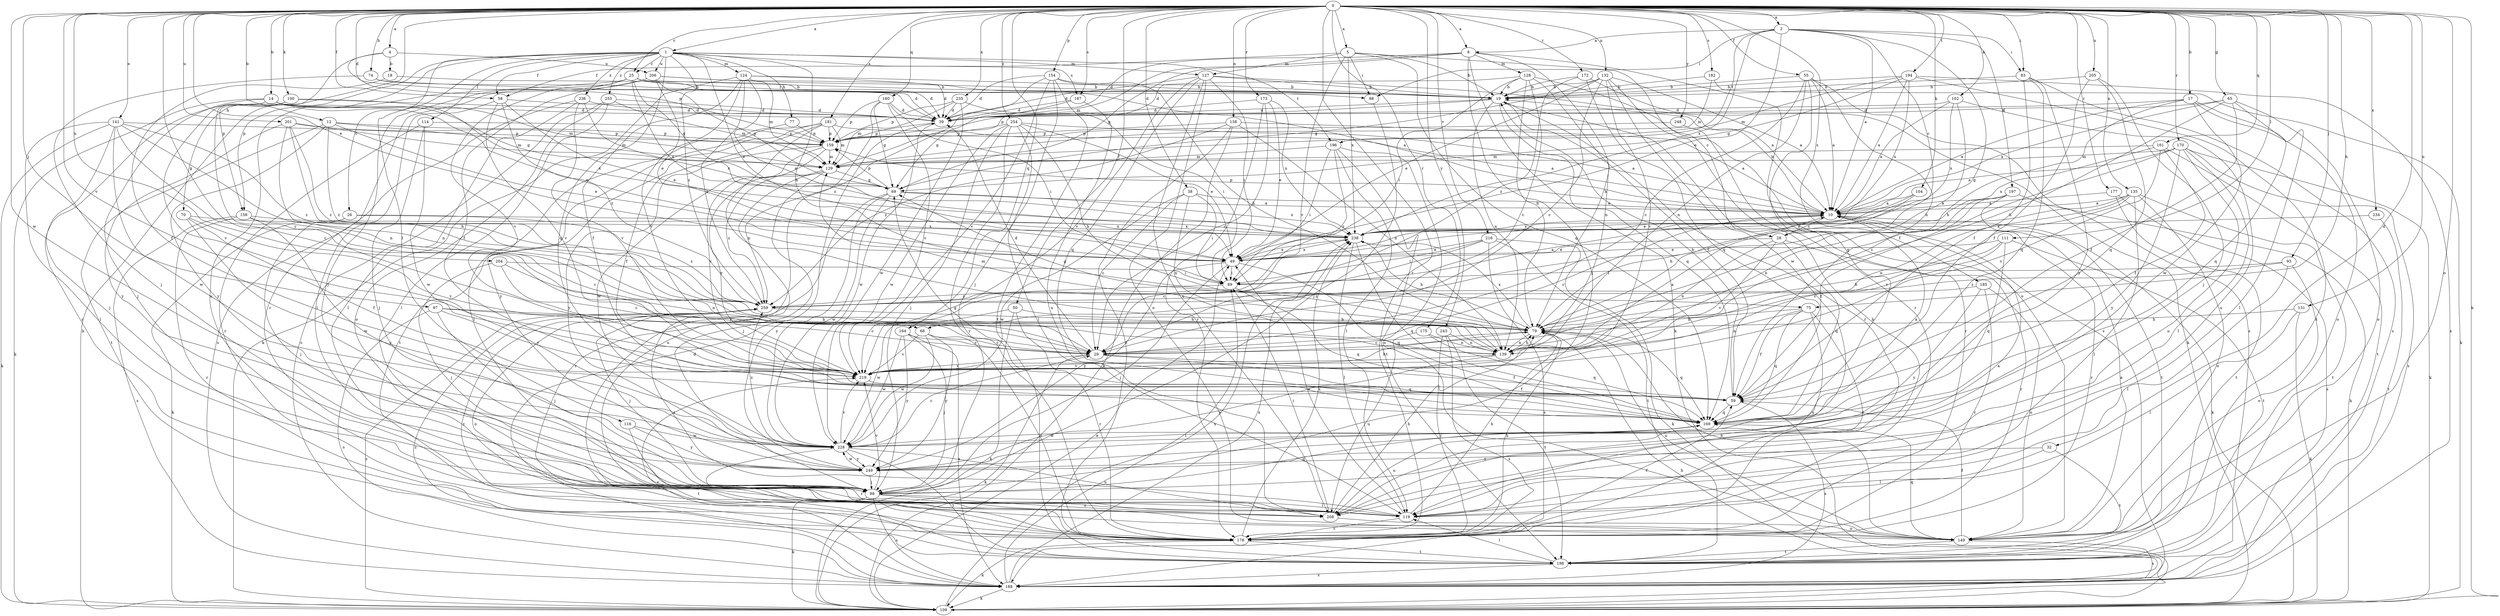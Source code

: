 strict digraph  {
0;
1;
2;
4;
5;
8;
10;
12;
14;
17;
18;
19;
25;
26;
28;
29;
32;
38;
39;
49;
50;
55;
58;
59;
65;
68;
69;
70;
74;
75;
77;
79;
83;
88;
89;
93;
97;
98;
100;
102;
104;
109;
111;
114;
116;
119;
124;
127;
128;
129;
131;
132;
135;
138;
139;
141;
149;
154;
158;
159;
160;
161;
164;
169;
170;
172;
173;
175;
177;
178;
181;
182;
185;
187;
188;
194;
196;
197;
198;
201;
204;
205;
206;
208;
216;
219;
228;
234;
235;
236;
238;
243;
248;
249;
254;
255;
259;
0 -> 1  [label=a];
0 -> 2  [label=a];
0 -> 4  [label=a];
0 -> 5  [label=a];
0 -> 8  [label=a];
0 -> 12  [label=b];
0 -> 14  [label=b];
0 -> 17  [label=b];
0 -> 25  [label=c];
0 -> 32  [label=d];
0 -> 38  [label=d];
0 -> 39  [label=d];
0 -> 49  [label=e];
0 -> 50  [label=f];
0 -> 55  [label=f];
0 -> 58  [label=f];
0 -> 65  [label=g];
0 -> 68  [label=g];
0 -> 70  [label=h];
0 -> 74  [label=h];
0 -> 75  [label=h];
0 -> 83  [label=i];
0 -> 93  [label=j];
0 -> 97  [label=j];
0 -> 100  [label=k];
0 -> 102  [label=k];
0 -> 104  [label=k];
0 -> 109  [label=k];
0 -> 111  [label=l];
0 -> 131  [label=n];
0 -> 132  [label=n];
0 -> 135  [label=n];
0 -> 138  [label=n];
0 -> 141  [label=o];
0 -> 149  [label=o];
0 -> 154  [label=p];
0 -> 160  [label=q];
0 -> 161  [label=q];
0 -> 164  [label=q];
0 -> 170  [label=r];
0 -> 172  [label=r];
0 -> 173  [label=r];
0 -> 175  [label=r];
0 -> 177  [label=r];
0 -> 178  [label=r];
0 -> 181  [label=s];
0 -> 182  [label=s];
0 -> 185  [label=s];
0 -> 187  [label=s];
0 -> 194  [label=t];
0 -> 201  [label=u];
0 -> 204  [label=u];
0 -> 205  [label=u];
0 -> 216  [label=v];
0 -> 219  [label=v];
0 -> 228  [label=w];
0 -> 234  [label=x];
0 -> 235  [label=x];
0 -> 243  [label=y];
0 -> 248  [label=y];
0 -> 254  [label=z];
1 -> 25  [label=c];
1 -> 26  [label=c];
1 -> 49  [label=e];
1 -> 58  [label=f];
1 -> 75  [label=h];
1 -> 77  [label=h];
1 -> 109  [label=k];
1 -> 114  [label=l];
1 -> 116  [label=l];
1 -> 124  [label=m];
1 -> 127  [label=m];
1 -> 158  [label=p];
1 -> 169  [label=q];
1 -> 187  [label=s];
1 -> 196  [label=t];
1 -> 206  [label=u];
1 -> 236  [label=x];
1 -> 255  [label=z];
1 -> 259  [label=z];
2 -> 8  [label=a];
2 -> 10  [label=a];
2 -> 28  [label=c];
2 -> 49  [label=e];
2 -> 68  [label=g];
2 -> 83  [label=i];
2 -> 88  [label=i];
2 -> 196  [label=t];
2 -> 197  [label=t];
2 -> 238  [label=x];
4 -> 18  [label=b];
4 -> 158  [label=p];
4 -> 159  [label=p];
4 -> 206  [label=u];
5 -> 19  [label=b];
5 -> 28  [label=c];
5 -> 58  [label=f];
5 -> 88  [label=i];
5 -> 127  [label=m];
5 -> 169  [label=q];
5 -> 219  [label=v];
5 -> 238  [label=x];
8 -> 39  [label=d];
8 -> 69  [label=g];
8 -> 79  [label=h];
8 -> 98  [label=j];
8 -> 109  [label=k];
8 -> 128  [label=m];
8 -> 129  [label=m];
8 -> 149  [label=o];
10 -> 19  [label=b];
10 -> 28  [label=c];
10 -> 29  [label=c];
10 -> 109  [label=k];
10 -> 159  [label=p];
10 -> 178  [label=r];
10 -> 238  [label=x];
12 -> 49  [label=e];
12 -> 129  [label=m];
12 -> 159  [label=p];
12 -> 198  [label=t];
12 -> 249  [label=y];
12 -> 259  [label=z];
14 -> 29  [label=c];
14 -> 39  [label=d];
14 -> 49  [label=e];
14 -> 69  [label=g];
14 -> 98  [label=j];
14 -> 109  [label=k];
14 -> 129  [label=m];
17 -> 10  [label=a];
17 -> 39  [label=d];
17 -> 79  [label=h];
17 -> 119  [label=l];
17 -> 149  [label=o];
17 -> 228  [label=w];
18 -> 19  [label=b];
18 -> 59  [label=f];
19 -> 39  [label=d];
19 -> 59  [label=f];
19 -> 139  [label=n];
19 -> 159  [label=p];
19 -> 169  [label=q];
19 -> 178  [label=r];
25 -> 19  [label=b];
25 -> 39  [label=d];
25 -> 69  [label=g];
25 -> 88  [label=i];
25 -> 98  [label=j];
25 -> 208  [label=u];
25 -> 219  [label=v];
25 -> 238  [label=x];
26 -> 98  [label=j];
26 -> 109  [label=k];
26 -> 238  [label=x];
26 -> 259  [label=z];
28 -> 49  [label=e];
28 -> 139  [label=n];
28 -> 169  [label=q];
28 -> 178  [label=r];
28 -> 219  [label=v];
29 -> 39  [label=d];
29 -> 59  [label=f];
29 -> 109  [label=k];
29 -> 169  [label=q];
29 -> 219  [label=v];
32 -> 119  [label=l];
32 -> 198  [label=t];
32 -> 249  [label=y];
38 -> 10  [label=a];
38 -> 29  [label=c];
38 -> 89  [label=i];
38 -> 139  [label=n];
38 -> 228  [label=w];
39 -> 159  [label=p];
39 -> 228  [label=w];
49 -> 89  [label=i];
49 -> 98  [label=j];
49 -> 169  [label=q];
49 -> 238  [label=x];
49 -> 249  [label=y];
50 -> 79  [label=h];
50 -> 109  [label=k];
50 -> 178  [label=r];
50 -> 228  [label=w];
55 -> 10  [label=a];
55 -> 19  [label=b];
55 -> 29  [label=c];
55 -> 59  [label=f];
55 -> 139  [label=n];
55 -> 169  [label=q];
55 -> 188  [label=s];
58 -> 39  [label=d];
58 -> 49  [label=e];
58 -> 119  [label=l];
58 -> 219  [label=v];
58 -> 259  [label=z];
59 -> 19  [label=b];
59 -> 169  [label=q];
59 -> 188  [label=s];
65 -> 10  [label=a];
65 -> 39  [label=d];
65 -> 59  [label=f];
65 -> 79  [label=h];
65 -> 149  [label=o];
65 -> 169  [label=q];
68 -> 29  [label=c];
68 -> 178  [label=r];
68 -> 219  [label=v];
68 -> 228  [label=w];
68 -> 249  [label=y];
69 -> 10  [label=a];
69 -> 159  [label=p];
69 -> 178  [label=r];
69 -> 228  [label=w];
69 -> 238  [label=x];
69 -> 249  [label=y];
70 -> 59  [label=f];
70 -> 219  [label=v];
70 -> 228  [label=w];
70 -> 238  [label=x];
74 -> 19  [label=b];
74 -> 39  [label=d];
74 -> 98  [label=j];
75 -> 59  [label=f];
75 -> 79  [label=h];
75 -> 119  [label=l];
75 -> 139  [label=n];
75 -> 169  [label=q];
75 -> 208  [label=u];
77 -> 119  [label=l];
77 -> 159  [label=p];
79 -> 29  [label=c];
79 -> 69  [label=g];
79 -> 139  [label=n];
79 -> 149  [label=o];
79 -> 169  [label=q];
79 -> 238  [label=x];
83 -> 19  [label=b];
83 -> 59  [label=f];
83 -> 169  [label=q];
83 -> 188  [label=s];
83 -> 249  [label=y];
88 -> 98  [label=j];
89 -> 10  [label=a];
89 -> 169  [label=q];
89 -> 259  [label=z];
93 -> 89  [label=i];
93 -> 119  [label=l];
93 -> 149  [label=o];
93 -> 259  [label=z];
97 -> 29  [label=c];
97 -> 79  [label=h];
97 -> 98  [label=j];
97 -> 188  [label=s];
97 -> 219  [label=v];
98 -> 109  [label=k];
98 -> 119  [label=l];
98 -> 169  [label=q];
98 -> 188  [label=s];
98 -> 208  [label=u];
98 -> 219  [label=v];
100 -> 39  [label=d];
100 -> 178  [label=r];
100 -> 219  [label=v];
100 -> 238  [label=x];
102 -> 10  [label=a];
102 -> 39  [label=d];
102 -> 79  [label=h];
102 -> 208  [label=u];
102 -> 238  [label=x];
104 -> 10  [label=a];
104 -> 49  [label=e];
104 -> 79  [label=h];
109 -> 49  [label=e];
109 -> 79  [label=h];
109 -> 238  [label=x];
109 -> 259  [label=z];
111 -> 29  [label=c];
111 -> 49  [label=e];
111 -> 79  [label=h];
111 -> 169  [label=q];
111 -> 198  [label=t];
114 -> 98  [label=j];
114 -> 159  [label=p];
114 -> 178  [label=r];
114 -> 228  [label=w];
116 -> 198  [label=t];
116 -> 228  [label=w];
116 -> 249  [label=y];
119 -> 49  [label=e];
119 -> 79  [label=h];
119 -> 178  [label=r];
119 -> 259  [label=z];
124 -> 10  [label=a];
124 -> 19  [label=b];
124 -> 49  [label=e];
124 -> 59  [label=f];
124 -> 109  [label=k];
124 -> 129  [label=m];
124 -> 219  [label=v];
124 -> 259  [label=z];
127 -> 10  [label=a];
127 -> 19  [label=b];
127 -> 39  [label=d];
127 -> 89  [label=i];
127 -> 149  [label=o];
127 -> 169  [label=q];
127 -> 208  [label=u];
127 -> 219  [label=v];
128 -> 19  [label=b];
128 -> 29  [label=c];
128 -> 39  [label=d];
128 -> 79  [label=h];
128 -> 89  [label=i];
128 -> 139  [label=n];
128 -> 188  [label=s];
129 -> 69  [label=g];
129 -> 98  [label=j];
129 -> 208  [label=u];
129 -> 219  [label=v];
129 -> 259  [label=z];
131 -> 79  [label=h];
131 -> 109  [label=k];
131 -> 119  [label=l];
132 -> 10  [label=a];
132 -> 19  [label=b];
132 -> 29  [label=c];
132 -> 49  [label=e];
132 -> 69  [label=g];
132 -> 178  [label=r];
132 -> 219  [label=v];
132 -> 228  [label=w];
135 -> 10  [label=a];
135 -> 49  [label=e];
135 -> 119  [label=l];
135 -> 139  [label=n];
135 -> 149  [label=o];
135 -> 198  [label=t];
135 -> 219  [label=v];
138 -> 10  [label=a];
138 -> 109  [label=k];
138 -> 139  [label=n];
138 -> 159  [label=p];
138 -> 198  [label=t];
138 -> 259  [label=z];
139 -> 10  [label=a];
139 -> 79  [label=h];
139 -> 129  [label=m];
139 -> 219  [label=v];
139 -> 249  [label=y];
141 -> 29  [label=c];
141 -> 98  [label=j];
141 -> 109  [label=k];
141 -> 119  [label=l];
141 -> 139  [label=n];
141 -> 159  [label=p];
141 -> 228  [label=w];
141 -> 259  [label=z];
149 -> 10  [label=a];
149 -> 59  [label=f];
149 -> 79  [label=h];
149 -> 169  [label=q];
149 -> 188  [label=s];
149 -> 198  [label=t];
154 -> 19  [label=b];
154 -> 39  [label=d];
154 -> 79  [label=h];
154 -> 98  [label=j];
154 -> 198  [label=t];
154 -> 219  [label=v];
154 -> 259  [label=z];
158 -> 29  [label=c];
158 -> 178  [label=r];
158 -> 188  [label=s];
158 -> 238  [label=x];
158 -> 249  [label=y];
159 -> 129  [label=m];
159 -> 219  [label=v];
159 -> 228  [label=w];
159 -> 249  [label=y];
160 -> 39  [label=d];
160 -> 69  [label=g];
160 -> 89  [label=i];
160 -> 159  [label=p];
160 -> 178  [label=r];
160 -> 219  [label=v];
161 -> 59  [label=f];
161 -> 129  [label=m];
161 -> 198  [label=t];
161 -> 219  [label=v];
161 -> 238  [label=x];
164 -> 29  [label=c];
164 -> 98  [label=j];
164 -> 188  [label=s];
164 -> 228  [label=w];
164 -> 249  [label=y];
169 -> 10  [label=a];
169 -> 69  [label=g];
169 -> 208  [label=u];
169 -> 228  [label=w];
170 -> 10  [label=a];
170 -> 29  [label=c];
170 -> 109  [label=k];
170 -> 119  [label=l];
170 -> 129  [label=m];
170 -> 188  [label=s];
170 -> 208  [label=u];
170 -> 249  [label=y];
172 -> 19  [label=b];
172 -> 109  [label=k];
172 -> 169  [label=q];
172 -> 259  [label=z];
173 -> 29  [label=c];
173 -> 39  [label=d];
173 -> 49  [label=e];
173 -> 178  [label=r];
173 -> 238  [label=x];
175 -> 139  [label=n];
175 -> 169  [label=q];
175 -> 208  [label=u];
177 -> 10  [label=a];
177 -> 188  [label=s];
177 -> 198  [label=t];
178 -> 19  [label=b];
178 -> 59  [label=f];
178 -> 79  [label=h];
178 -> 109  [label=k];
178 -> 198  [label=t];
178 -> 238  [label=x];
178 -> 259  [label=z];
181 -> 10  [label=a];
181 -> 59  [label=f];
181 -> 129  [label=m];
181 -> 139  [label=n];
181 -> 159  [label=p];
181 -> 198  [label=t];
181 -> 249  [label=y];
182 -> 19  [label=b];
182 -> 109  [label=k];
182 -> 129  [label=m];
185 -> 149  [label=o];
185 -> 178  [label=r];
185 -> 249  [label=y];
185 -> 259  [label=z];
187 -> 39  [label=d];
187 -> 69  [label=g];
187 -> 208  [label=u];
188 -> 39  [label=d];
188 -> 89  [label=i];
188 -> 109  [label=k];
188 -> 219  [label=v];
188 -> 238  [label=x];
188 -> 259  [label=z];
194 -> 10  [label=a];
194 -> 19  [label=b];
194 -> 69  [label=g];
194 -> 129  [label=m];
194 -> 188  [label=s];
194 -> 198  [label=t];
194 -> 238  [label=x];
196 -> 89  [label=i];
196 -> 119  [label=l];
196 -> 129  [label=m];
196 -> 149  [label=o];
196 -> 198  [label=t];
196 -> 259  [label=z];
197 -> 10  [label=a];
197 -> 59  [label=f];
197 -> 109  [label=k];
197 -> 139  [label=n];
197 -> 198  [label=t];
198 -> 119  [label=l];
198 -> 188  [label=s];
201 -> 79  [label=h];
201 -> 129  [label=m];
201 -> 139  [label=n];
201 -> 159  [label=p];
201 -> 249  [label=y];
201 -> 259  [label=z];
204 -> 29  [label=c];
204 -> 89  [label=i];
204 -> 98  [label=j];
204 -> 139  [label=n];
205 -> 19  [label=b];
205 -> 59  [label=f];
205 -> 98  [label=j];
205 -> 169  [label=q];
206 -> 19  [label=b];
206 -> 39  [label=d];
206 -> 49  [label=e];
206 -> 59  [label=f];
206 -> 69  [label=g];
206 -> 178  [label=r];
208 -> 10  [label=a];
208 -> 79  [label=h];
208 -> 89  [label=i];
208 -> 149  [label=o];
216 -> 29  [label=c];
216 -> 49  [label=e];
216 -> 89  [label=i];
216 -> 109  [label=k];
216 -> 188  [label=s];
216 -> 198  [label=t];
219 -> 59  [label=f];
219 -> 79  [label=h];
228 -> 29  [label=c];
228 -> 178  [label=r];
228 -> 198  [label=t];
228 -> 208  [label=u];
228 -> 219  [label=v];
228 -> 249  [label=y];
228 -> 259  [label=z];
234 -> 198  [label=t];
234 -> 238  [label=x];
235 -> 39  [label=d];
235 -> 89  [label=i];
235 -> 129  [label=m];
235 -> 159  [label=p];
235 -> 228  [label=w];
236 -> 39  [label=d];
236 -> 119  [label=l];
236 -> 188  [label=s];
236 -> 219  [label=v];
236 -> 238  [label=x];
238 -> 49  [label=e];
238 -> 79  [label=h];
238 -> 119  [label=l];
238 -> 169  [label=q];
243 -> 139  [label=n];
243 -> 178  [label=r];
243 -> 188  [label=s];
243 -> 198  [label=t];
248 -> 159  [label=p];
248 -> 178  [label=r];
249 -> 98  [label=j];
249 -> 228  [label=w];
254 -> 10  [label=a];
254 -> 49  [label=e];
254 -> 79  [label=h];
254 -> 98  [label=j];
254 -> 119  [label=l];
254 -> 159  [label=p];
254 -> 178  [label=r];
254 -> 228  [label=w];
255 -> 39  [label=d];
255 -> 119  [label=l];
255 -> 129  [label=m];
255 -> 149  [label=o];
255 -> 188  [label=s];
259 -> 79  [label=h];
259 -> 98  [label=j];
259 -> 149  [label=o];
}
